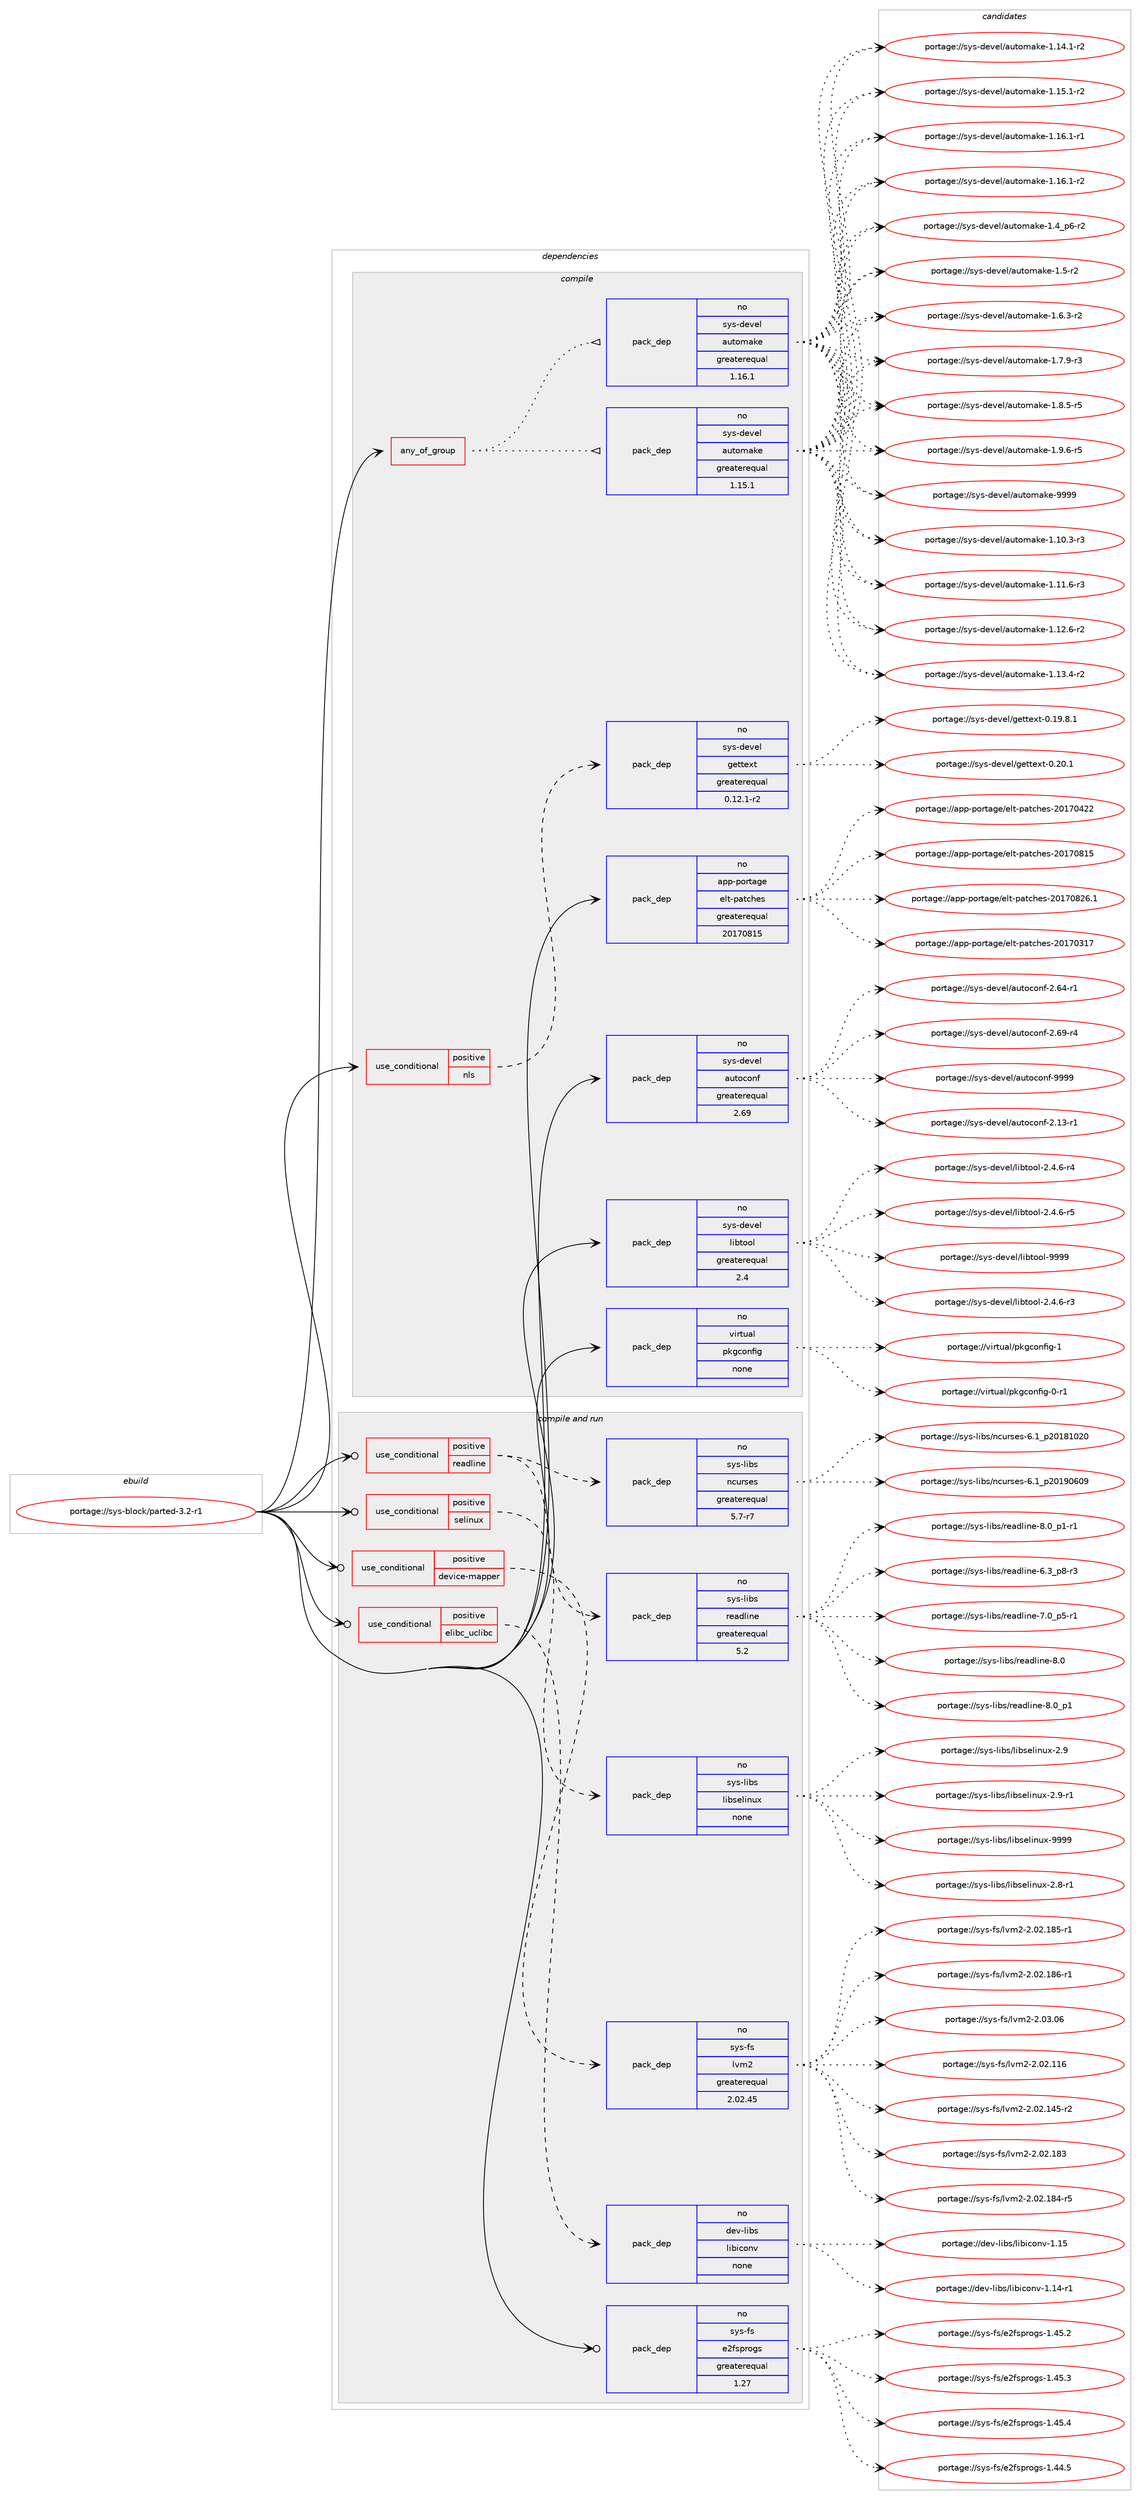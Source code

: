 digraph prolog {

# *************
# Graph options
# *************

newrank=true;
concentrate=true;
compound=true;
graph [rankdir=LR,fontname=Helvetica,fontsize=10,ranksep=1.5];#, ranksep=2.5, nodesep=0.2];
edge  [arrowhead=vee];
node  [fontname=Helvetica,fontsize=10];

# **********
# The ebuild
# **********

subgraph cluster_leftcol {
color=gray;
rank=same;
label=<<i>ebuild</i>>;
id [label="portage://sys-block/parted-3.2-r1", color=red, width=4, href="../sys-block/parted-3.2-r1.svg"];
}

# ****************
# The dependencies
# ****************

subgraph cluster_midcol {
color=gray;
label=<<i>dependencies</i>>;
subgraph cluster_compile {
fillcolor="#eeeeee";
style=filled;
label=<<i>compile</i>>;
subgraph any6717 {
dependency414789 [label=<<TABLE BORDER="0" CELLBORDER="1" CELLSPACING="0" CELLPADDING="4"><TR><TD CELLPADDING="10">any_of_group</TD></TR></TABLE>>, shape=none, color=red];subgraph pack306894 {
dependency414790 [label=<<TABLE BORDER="0" CELLBORDER="1" CELLSPACING="0" CELLPADDING="4" WIDTH="220"><TR><TD ROWSPAN="6" CELLPADDING="30">pack_dep</TD></TR><TR><TD WIDTH="110">no</TD></TR><TR><TD>sys-devel</TD></TR><TR><TD>automake</TD></TR><TR><TD>greaterequal</TD></TR><TR><TD>1.16.1</TD></TR></TABLE>>, shape=none, color=blue];
}
dependency414789:e -> dependency414790:w [weight=20,style="dotted",arrowhead="oinv"];
subgraph pack306895 {
dependency414791 [label=<<TABLE BORDER="0" CELLBORDER="1" CELLSPACING="0" CELLPADDING="4" WIDTH="220"><TR><TD ROWSPAN="6" CELLPADDING="30">pack_dep</TD></TR><TR><TD WIDTH="110">no</TD></TR><TR><TD>sys-devel</TD></TR><TR><TD>automake</TD></TR><TR><TD>greaterequal</TD></TR><TR><TD>1.15.1</TD></TR></TABLE>>, shape=none, color=blue];
}
dependency414789:e -> dependency414791:w [weight=20,style="dotted",arrowhead="oinv"];
}
id:e -> dependency414789:w [weight=20,style="solid",arrowhead="vee"];
subgraph cond100952 {
dependency414792 [label=<<TABLE BORDER="0" CELLBORDER="1" CELLSPACING="0" CELLPADDING="4"><TR><TD ROWSPAN="3" CELLPADDING="10">use_conditional</TD></TR><TR><TD>positive</TD></TR><TR><TD>nls</TD></TR></TABLE>>, shape=none, color=red];
subgraph pack306896 {
dependency414793 [label=<<TABLE BORDER="0" CELLBORDER="1" CELLSPACING="0" CELLPADDING="4" WIDTH="220"><TR><TD ROWSPAN="6" CELLPADDING="30">pack_dep</TD></TR><TR><TD WIDTH="110">no</TD></TR><TR><TD>sys-devel</TD></TR><TR><TD>gettext</TD></TR><TR><TD>greaterequal</TD></TR><TR><TD>0.12.1-r2</TD></TR></TABLE>>, shape=none, color=blue];
}
dependency414792:e -> dependency414793:w [weight=20,style="dashed",arrowhead="vee"];
}
id:e -> dependency414792:w [weight=20,style="solid",arrowhead="vee"];
subgraph pack306897 {
dependency414794 [label=<<TABLE BORDER="0" CELLBORDER="1" CELLSPACING="0" CELLPADDING="4" WIDTH="220"><TR><TD ROWSPAN="6" CELLPADDING="30">pack_dep</TD></TR><TR><TD WIDTH="110">no</TD></TR><TR><TD>app-portage</TD></TR><TR><TD>elt-patches</TD></TR><TR><TD>greaterequal</TD></TR><TR><TD>20170815</TD></TR></TABLE>>, shape=none, color=blue];
}
id:e -> dependency414794:w [weight=20,style="solid",arrowhead="vee"];
subgraph pack306898 {
dependency414795 [label=<<TABLE BORDER="0" CELLBORDER="1" CELLSPACING="0" CELLPADDING="4" WIDTH="220"><TR><TD ROWSPAN="6" CELLPADDING="30">pack_dep</TD></TR><TR><TD WIDTH="110">no</TD></TR><TR><TD>sys-devel</TD></TR><TR><TD>autoconf</TD></TR><TR><TD>greaterequal</TD></TR><TR><TD>2.69</TD></TR></TABLE>>, shape=none, color=blue];
}
id:e -> dependency414795:w [weight=20,style="solid",arrowhead="vee"];
subgraph pack306899 {
dependency414796 [label=<<TABLE BORDER="0" CELLBORDER="1" CELLSPACING="0" CELLPADDING="4" WIDTH="220"><TR><TD ROWSPAN="6" CELLPADDING="30">pack_dep</TD></TR><TR><TD WIDTH="110">no</TD></TR><TR><TD>sys-devel</TD></TR><TR><TD>libtool</TD></TR><TR><TD>greaterequal</TD></TR><TR><TD>2.4</TD></TR></TABLE>>, shape=none, color=blue];
}
id:e -> dependency414796:w [weight=20,style="solid",arrowhead="vee"];
subgraph pack306900 {
dependency414797 [label=<<TABLE BORDER="0" CELLBORDER="1" CELLSPACING="0" CELLPADDING="4" WIDTH="220"><TR><TD ROWSPAN="6" CELLPADDING="30">pack_dep</TD></TR><TR><TD WIDTH="110">no</TD></TR><TR><TD>virtual</TD></TR><TR><TD>pkgconfig</TD></TR><TR><TD>none</TD></TR><TR><TD></TD></TR></TABLE>>, shape=none, color=blue];
}
id:e -> dependency414797:w [weight=20,style="solid",arrowhead="vee"];
}
subgraph cluster_compileandrun {
fillcolor="#eeeeee";
style=filled;
label=<<i>compile and run</i>>;
subgraph cond100953 {
dependency414798 [label=<<TABLE BORDER="0" CELLBORDER="1" CELLSPACING="0" CELLPADDING="4"><TR><TD ROWSPAN="3" CELLPADDING="10">use_conditional</TD></TR><TR><TD>positive</TD></TR><TR><TD>device-mapper</TD></TR></TABLE>>, shape=none, color=red];
subgraph pack306901 {
dependency414799 [label=<<TABLE BORDER="0" CELLBORDER="1" CELLSPACING="0" CELLPADDING="4" WIDTH="220"><TR><TD ROWSPAN="6" CELLPADDING="30">pack_dep</TD></TR><TR><TD WIDTH="110">no</TD></TR><TR><TD>sys-fs</TD></TR><TR><TD>lvm2</TD></TR><TR><TD>greaterequal</TD></TR><TR><TD>2.02.45</TD></TR></TABLE>>, shape=none, color=blue];
}
dependency414798:e -> dependency414799:w [weight=20,style="dashed",arrowhead="vee"];
}
id:e -> dependency414798:w [weight=20,style="solid",arrowhead="odotvee"];
subgraph cond100954 {
dependency414800 [label=<<TABLE BORDER="0" CELLBORDER="1" CELLSPACING="0" CELLPADDING="4"><TR><TD ROWSPAN="3" CELLPADDING="10">use_conditional</TD></TR><TR><TD>positive</TD></TR><TR><TD>elibc_uclibc</TD></TR></TABLE>>, shape=none, color=red];
subgraph pack306902 {
dependency414801 [label=<<TABLE BORDER="0" CELLBORDER="1" CELLSPACING="0" CELLPADDING="4" WIDTH="220"><TR><TD ROWSPAN="6" CELLPADDING="30">pack_dep</TD></TR><TR><TD WIDTH="110">no</TD></TR><TR><TD>dev-libs</TD></TR><TR><TD>libiconv</TD></TR><TR><TD>none</TD></TR><TR><TD></TD></TR></TABLE>>, shape=none, color=blue];
}
dependency414800:e -> dependency414801:w [weight=20,style="dashed",arrowhead="vee"];
}
id:e -> dependency414800:w [weight=20,style="solid",arrowhead="odotvee"];
subgraph cond100955 {
dependency414802 [label=<<TABLE BORDER="0" CELLBORDER="1" CELLSPACING="0" CELLPADDING="4"><TR><TD ROWSPAN="3" CELLPADDING="10">use_conditional</TD></TR><TR><TD>positive</TD></TR><TR><TD>readline</TD></TR></TABLE>>, shape=none, color=red];
subgraph pack306903 {
dependency414803 [label=<<TABLE BORDER="0" CELLBORDER="1" CELLSPACING="0" CELLPADDING="4" WIDTH="220"><TR><TD ROWSPAN="6" CELLPADDING="30">pack_dep</TD></TR><TR><TD WIDTH="110">no</TD></TR><TR><TD>sys-libs</TD></TR><TR><TD>readline</TD></TR><TR><TD>greaterequal</TD></TR><TR><TD>5.2</TD></TR></TABLE>>, shape=none, color=blue];
}
dependency414802:e -> dependency414803:w [weight=20,style="dashed",arrowhead="vee"];
subgraph pack306904 {
dependency414804 [label=<<TABLE BORDER="0" CELLBORDER="1" CELLSPACING="0" CELLPADDING="4" WIDTH="220"><TR><TD ROWSPAN="6" CELLPADDING="30">pack_dep</TD></TR><TR><TD WIDTH="110">no</TD></TR><TR><TD>sys-libs</TD></TR><TR><TD>ncurses</TD></TR><TR><TD>greaterequal</TD></TR><TR><TD>5.7-r7</TD></TR></TABLE>>, shape=none, color=blue];
}
dependency414802:e -> dependency414804:w [weight=20,style="dashed",arrowhead="vee"];
}
id:e -> dependency414802:w [weight=20,style="solid",arrowhead="odotvee"];
subgraph cond100956 {
dependency414805 [label=<<TABLE BORDER="0" CELLBORDER="1" CELLSPACING="0" CELLPADDING="4"><TR><TD ROWSPAN="3" CELLPADDING="10">use_conditional</TD></TR><TR><TD>positive</TD></TR><TR><TD>selinux</TD></TR></TABLE>>, shape=none, color=red];
subgraph pack306905 {
dependency414806 [label=<<TABLE BORDER="0" CELLBORDER="1" CELLSPACING="0" CELLPADDING="4" WIDTH="220"><TR><TD ROWSPAN="6" CELLPADDING="30">pack_dep</TD></TR><TR><TD WIDTH="110">no</TD></TR><TR><TD>sys-libs</TD></TR><TR><TD>libselinux</TD></TR><TR><TD>none</TD></TR><TR><TD></TD></TR></TABLE>>, shape=none, color=blue];
}
dependency414805:e -> dependency414806:w [weight=20,style="dashed",arrowhead="vee"];
}
id:e -> dependency414805:w [weight=20,style="solid",arrowhead="odotvee"];
subgraph pack306906 {
dependency414807 [label=<<TABLE BORDER="0" CELLBORDER="1" CELLSPACING="0" CELLPADDING="4" WIDTH="220"><TR><TD ROWSPAN="6" CELLPADDING="30">pack_dep</TD></TR><TR><TD WIDTH="110">no</TD></TR><TR><TD>sys-fs</TD></TR><TR><TD>e2fsprogs</TD></TR><TR><TD>greaterequal</TD></TR><TR><TD>1.27</TD></TR></TABLE>>, shape=none, color=blue];
}
id:e -> dependency414807:w [weight=20,style="solid",arrowhead="odotvee"];
}
subgraph cluster_run {
fillcolor="#eeeeee";
style=filled;
label=<<i>run</i>>;
}
}

# **************
# The candidates
# **************

subgraph cluster_choices {
rank=same;
color=gray;
label=<<i>candidates</i>>;

subgraph choice306894 {
color=black;
nodesep=1;
choiceportage11512111545100101118101108479711711611110997107101454946494846514511451 [label="portage://sys-devel/automake-1.10.3-r3", color=red, width=4,href="../sys-devel/automake-1.10.3-r3.svg"];
choiceportage11512111545100101118101108479711711611110997107101454946494946544511451 [label="portage://sys-devel/automake-1.11.6-r3", color=red, width=4,href="../sys-devel/automake-1.11.6-r3.svg"];
choiceportage11512111545100101118101108479711711611110997107101454946495046544511450 [label="portage://sys-devel/automake-1.12.6-r2", color=red, width=4,href="../sys-devel/automake-1.12.6-r2.svg"];
choiceportage11512111545100101118101108479711711611110997107101454946495146524511450 [label="portage://sys-devel/automake-1.13.4-r2", color=red, width=4,href="../sys-devel/automake-1.13.4-r2.svg"];
choiceportage11512111545100101118101108479711711611110997107101454946495246494511450 [label="portage://sys-devel/automake-1.14.1-r2", color=red, width=4,href="../sys-devel/automake-1.14.1-r2.svg"];
choiceportage11512111545100101118101108479711711611110997107101454946495346494511450 [label="portage://sys-devel/automake-1.15.1-r2", color=red, width=4,href="../sys-devel/automake-1.15.1-r2.svg"];
choiceportage11512111545100101118101108479711711611110997107101454946495446494511449 [label="portage://sys-devel/automake-1.16.1-r1", color=red, width=4,href="../sys-devel/automake-1.16.1-r1.svg"];
choiceportage11512111545100101118101108479711711611110997107101454946495446494511450 [label="portage://sys-devel/automake-1.16.1-r2", color=red, width=4,href="../sys-devel/automake-1.16.1-r2.svg"];
choiceportage115121115451001011181011084797117116111109971071014549465295112544511450 [label="portage://sys-devel/automake-1.4_p6-r2", color=red, width=4,href="../sys-devel/automake-1.4_p6-r2.svg"];
choiceportage11512111545100101118101108479711711611110997107101454946534511450 [label="portage://sys-devel/automake-1.5-r2", color=red, width=4,href="../sys-devel/automake-1.5-r2.svg"];
choiceportage115121115451001011181011084797117116111109971071014549465446514511450 [label="portage://sys-devel/automake-1.6.3-r2", color=red, width=4,href="../sys-devel/automake-1.6.3-r2.svg"];
choiceportage115121115451001011181011084797117116111109971071014549465546574511451 [label="portage://sys-devel/automake-1.7.9-r3", color=red, width=4,href="../sys-devel/automake-1.7.9-r3.svg"];
choiceportage115121115451001011181011084797117116111109971071014549465646534511453 [label="portage://sys-devel/automake-1.8.5-r5", color=red, width=4,href="../sys-devel/automake-1.8.5-r5.svg"];
choiceportage115121115451001011181011084797117116111109971071014549465746544511453 [label="portage://sys-devel/automake-1.9.6-r5", color=red, width=4,href="../sys-devel/automake-1.9.6-r5.svg"];
choiceportage115121115451001011181011084797117116111109971071014557575757 [label="portage://sys-devel/automake-9999", color=red, width=4,href="../sys-devel/automake-9999.svg"];
dependency414790:e -> choiceportage11512111545100101118101108479711711611110997107101454946494846514511451:w [style=dotted,weight="100"];
dependency414790:e -> choiceportage11512111545100101118101108479711711611110997107101454946494946544511451:w [style=dotted,weight="100"];
dependency414790:e -> choiceportage11512111545100101118101108479711711611110997107101454946495046544511450:w [style=dotted,weight="100"];
dependency414790:e -> choiceportage11512111545100101118101108479711711611110997107101454946495146524511450:w [style=dotted,weight="100"];
dependency414790:e -> choiceportage11512111545100101118101108479711711611110997107101454946495246494511450:w [style=dotted,weight="100"];
dependency414790:e -> choiceportage11512111545100101118101108479711711611110997107101454946495346494511450:w [style=dotted,weight="100"];
dependency414790:e -> choiceportage11512111545100101118101108479711711611110997107101454946495446494511449:w [style=dotted,weight="100"];
dependency414790:e -> choiceportage11512111545100101118101108479711711611110997107101454946495446494511450:w [style=dotted,weight="100"];
dependency414790:e -> choiceportage115121115451001011181011084797117116111109971071014549465295112544511450:w [style=dotted,weight="100"];
dependency414790:e -> choiceportage11512111545100101118101108479711711611110997107101454946534511450:w [style=dotted,weight="100"];
dependency414790:e -> choiceportage115121115451001011181011084797117116111109971071014549465446514511450:w [style=dotted,weight="100"];
dependency414790:e -> choiceportage115121115451001011181011084797117116111109971071014549465546574511451:w [style=dotted,weight="100"];
dependency414790:e -> choiceportage115121115451001011181011084797117116111109971071014549465646534511453:w [style=dotted,weight="100"];
dependency414790:e -> choiceportage115121115451001011181011084797117116111109971071014549465746544511453:w [style=dotted,weight="100"];
dependency414790:e -> choiceportage115121115451001011181011084797117116111109971071014557575757:w [style=dotted,weight="100"];
}
subgraph choice306895 {
color=black;
nodesep=1;
choiceportage11512111545100101118101108479711711611110997107101454946494846514511451 [label="portage://sys-devel/automake-1.10.3-r3", color=red, width=4,href="../sys-devel/automake-1.10.3-r3.svg"];
choiceportage11512111545100101118101108479711711611110997107101454946494946544511451 [label="portage://sys-devel/automake-1.11.6-r3", color=red, width=4,href="../sys-devel/automake-1.11.6-r3.svg"];
choiceportage11512111545100101118101108479711711611110997107101454946495046544511450 [label="portage://sys-devel/automake-1.12.6-r2", color=red, width=4,href="../sys-devel/automake-1.12.6-r2.svg"];
choiceportage11512111545100101118101108479711711611110997107101454946495146524511450 [label="portage://sys-devel/automake-1.13.4-r2", color=red, width=4,href="../sys-devel/automake-1.13.4-r2.svg"];
choiceportage11512111545100101118101108479711711611110997107101454946495246494511450 [label="portage://sys-devel/automake-1.14.1-r2", color=red, width=4,href="../sys-devel/automake-1.14.1-r2.svg"];
choiceportage11512111545100101118101108479711711611110997107101454946495346494511450 [label="portage://sys-devel/automake-1.15.1-r2", color=red, width=4,href="../sys-devel/automake-1.15.1-r2.svg"];
choiceportage11512111545100101118101108479711711611110997107101454946495446494511449 [label="portage://sys-devel/automake-1.16.1-r1", color=red, width=4,href="../sys-devel/automake-1.16.1-r1.svg"];
choiceportage11512111545100101118101108479711711611110997107101454946495446494511450 [label="portage://sys-devel/automake-1.16.1-r2", color=red, width=4,href="../sys-devel/automake-1.16.1-r2.svg"];
choiceportage115121115451001011181011084797117116111109971071014549465295112544511450 [label="portage://sys-devel/automake-1.4_p6-r2", color=red, width=4,href="../sys-devel/automake-1.4_p6-r2.svg"];
choiceportage11512111545100101118101108479711711611110997107101454946534511450 [label="portage://sys-devel/automake-1.5-r2", color=red, width=4,href="../sys-devel/automake-1.5-r2.svg"];
choiceportage115121115451001011181011084797117116111109971071014549465446514511450 [label="portage://sys-devel/automake-1.6.3-r2", color=red, width=4,href="../sys-devel/automake-1.6.3-r2.svg"];
choiceportage115121115451001011181011084797117116111109971071014549465546574511451 [label="portage://sys-devel/automake-1.7.9-r3", color=red, width=4,href="../sys-devel/automake-1.7.9-r3.svg"];
choiceportage115121115451001011181011084797117116111109971071014549465646534511453 [label="portage://sys-devel/automake-1.8.5-r5", color=red, width=4,href="../sys-devel/automake-1.8.5-r5.svg"];
choiceportage115121115451001011181011084797117116111109971071014549465746544511453 [label="portage://sys-devel/automake-1.9.6-r5", color=red, width=4,href="../sys-devel/automake-1.9.6-r5.svg"];
choiceportage115121115451001011181011084797117116111109971071014557575757 [label="portage://sys-devel/automake-9999", color=red, width=4,href="../sys-devel/automake-9999.svg"];
dependency414791:e -> choiceportage11512111545100101118101108479711711611110997107101454946494846514511451:w [style=dotted,weight="100"];
dependency414791:e -> choiceportage11512111545100101118101108479711711611110997107101454946494946544511451:w [style=dotted,weight="100"];
dependency414791:e -> choiceportage11512111545100101118101108479711711611110997107101454946495046544511450:w [style=dotted,weight="100"];
dependency414791:e -> choiceportage11512111545100101118101108479711711611110997107101454946495146524511450:w [style=dotted,weight="100"];
dependency414791:e -> choiceportage11512111545100101118101108479711711611110997107101454946495246494511450:w [style=dotted,weight="100"];
dependency414791:e -> choiceportage11512111545100101118101108479711711611110997107101454946495346494511450:w [style=dotted,weight="100"];
dependency414791:e -> choiceportage11512111545100101118101108479711711611110997107101454946495446494511449:w [style=dotted,weight="100"];
dependency414791:e -> choiceportage11512111545100101118101108479711711611110997107101454946495446494511450:w [style=dotted,weight="100"];
dependency414791:e -> choiceportage115121115451001011181011084797117116111109971071014549465295112544511450:w [style=dotted,weight="100"];
dependency414791:e -> choiceportage11512111545100101118101108479711711611110997107101454946534511450:w [style=dotted,weight="100"];
dependency414791:e -> choiceportage115121115451001011181011084797117116111109971071014549465446514511450:w [style=dotted,weight="100"];
dependency414791:e -> choiceportage115121115451001011181011084797117116111109971071014549465546574511451:w [style=dotted,weight="100"];
dependency414791:e -> choiceportage115121115451001011181011084797117116111109971071014549465646534511453:w [style=dotted,weight="100"];
dependency414791:e -> choiceportage115121115451001011181011084797117116111109971071014549465746544511453:w [style=dotted,weight="100"];
dependency414791:e -> choiceportage115121115451001011181011084797117116111109971071014557575757:w [style=dotted,weight="100"];
}
subgraph choice306896 {
color=black;
nodesep=1;
choiceportage1151211154510010111810110847103101116116101120116454846495746564649 [label="portage://sys-devel/gettext-0.19.8.1", color=red, width=4,href="../sys-devel/gettext-0.19.8.1.svg"];
choiceportage115121115451001011181011084710310111611610112011645484650484649 [label="portage://sys-devel/gettext-0.20.1", color=red, width=4,href="../sys-devel/gettext-0.20.1.svg"];
dependency414793:e -> choiceportage1151211154510010111810110847103101116116101120116454846495746564649:w [style=dotted,weight="100"];
dependency414793:e -> choiceportage115121115451001011181011084710310111611610112011645484650484649:w [style=dotted,weight="100"];
}
subgraph choice306897 {
color=black;
nodesep=1;
choiceportage97112112451121111141169710310147101108116451129711699104101115455048495548514955 [label="portage://app-portage/elt-patches-20170317", color=red, width=4,href="../app-portage/elt-patches-20170317.svg"];
choiceportage97112112451121111141169710310147101108116451129711699104101115455048495548525050 [label="portage://app-portage/elt-patches-20170422", color=red, width=4,href="../app-portage/elt-patches-20170422.svg"];
choiceportage97112112451121111141169710310147101108116451129711699104101115455048495548564953 [label="portage://app-portage/elt-patches-20170815", color=red, width=4,href="../app-portage/elt-patches-20170815.svg"];
choiceportage971121124511211111411697103101471011081164511297116991041011154550484955485650544649 [label="portage://app-portage/elt-patches-20170826.1", color=red, width=4,href="../app-portage/elt-patches-20170826.1.svg"];
dependency414794:e -> choiceportage97112112451121111141169710310147101108116451129711699104101115455048495548514955:w [style=dotted,weight="100"];
dependency414794:e -> choiceportage97112112451121111141169710310147101108116451129711699104101115455048495548525050:w [style=dotted,weight="100"];
dependency414794:e -> choiceportage97112112451121111141169710310147101108116451129711699104101115455048495548564953:w [style=dotted,weight="100"];
dependency414794:e -> choiceportage971121124511211111411697103101471011081164511297116991041011154550484955485650544649:w [style=dotted,weight="100"];
}
subgraph choice306898 {
color=black;
nodesep=1;
choiceportage1151211154510010111810110847971171161119911111010245504649514511449 [label="portage://sys-devel/autoconf-2.13-r1", color=red, width=4,href="../sys-devel/autoconf-2.13-r1.svg"];
choiceportage1151211154510010111810110847971171161119911111010245504654524511449 [label="portage://sys-devel/autoconf-2.64-r1", color=red, width=4,href="../sys-devel/autoconf-2.64-r1.svg"];
choiceportage1151211154510010111810110847971171161119911111010245504654574511452 [label="portage://sys-devel/autoconf-2.69-r4", color=red, width=4,href="../sys-devel/autoconf-2.69-r4.svg"];
choiceportage115121115451001011181011084797117116111991111101024557575757 [label="portage://sys-devel/autoconf-9999", color=red, width=4,href="../sys-devel/autoconf-9999.svg"];
dependency414795:e -> choiceportage1151211154510010111810110847971171161119911111010245504649514511449:w [style=dotted,weight="100"];
dependency414795:e -> choiceportage1151211154510010111810110847971171161119911111010245504654524511449:w [style=dotted,weight="100"];
dependency414795:e -> choiceportage1151211154510010111810110847971171161119911111010245504654574511452:w [style=dotted,weight="100"];
dependency414795:e -> choiceportage115121115451001011181011084797117116111991111101024557575757:w [style=dotted,weight="100"];
}
subgraph choice306899 {
color=black;
nodesep=1;
choiceportage1151211154510010111810110847108105981161111111084550465246544511451 [label="portage://sys-devel/libtool-2.4.6-r3", color=red, width=4,href="../sys-devel/libtool-2.4.6-r3.svg"];
choiceportage1151211154510010111810110847108105981161111111084550465246544511452 [label="portage://sys-devel/libtool-2.4.6-r4", color=red, width=4,href="../sys-devel/libtool-2.4.6-r4.svg"];
choiceportage1151211154510010111810110847108105981161111111084550465246544511453 [label="portage://sys-devel/libtool-2.4.6-r5", color=red, width=4,href="../sys-devel/libtool-2.4.6-r5.svg"];
choiceportage1151211154510010111810110847108105981161111111084557575757 [label="portage://sys-devel/libtool-9999", color=red, width=4,href="../sys-devel/libtool-9999.svg"];
dependency414796:e -> choiceportage1151211154510010111810110847108105981161111111084550465246544511451:w [style=dotted,weight="100"];
dependency414796:e -> choiceportage1151211154510010111810110847108105981161111111084550465246544511452:w [style=dotted,weight="100"];
dependency414796:e -> choiceportage1151211154510010111810110847108105981161111111084550465246544511453:w [style=dotted,weight="100"];
dependency414796:e -> choiceportage1151211154510010111810110847108105981161111111084557575757:w [style=dotted,weight="100"];
}
subgraph choice306900 {
color=black;
nodesep=1;
choiceportage11810511411611797108471121071039911111010210510345484511449 [label="portage://virtual/pkgconfig-0-r1", color=red, width=4,href="../virtual/pkgconfig-0-r1.svg"];
choiceportage1181051141161179710847112107103991111101021051034549 [label="portage://virtual/pkgconfig-1", color=red, width=4,href="../virtual/pkgconfig-1.svg"];
dependency414797:e -> choiceportage11810511411611797108471121071039911111010210510345484511449:w [style=dotted,weight="100"];
dependency414797:e -> choiceportage1181051141161179710847112107103991111101021051034549:w [style=dotted,weight="100"];
}
subgraph choice306901 {
color=black;
nodesep=1;
choiceportage115121115451021154710811810950455046485046494954 [label="portage://sys-fs/lvm2-2.02.116", color=red, width=4,href="../sys-fs/lvm2-2.02.116.svg"];
choiceportage1151211154510211547108118109504550464850464952534511450 [label="portage://sys-fs/lvm2-2.02.145-r2", color=red, width=4,href="../sys-fs/lvm2-2.02.145-r2.svg"];
choiceportage115121115451021154710811810950455046485046495651 [label="portage://sys-fs/lvm2-2.02.183", color=red, width=4,href="../sys-fs/lvm2-2.02.183.svg"];
choiceportage1151211154510211547108118109504550464850464956524511453 [label="portage://sys-fs/lvm2-2.02.184-r5", color=red, width=4,href="../sys-fs/lvm2-2.02.184-r5.svg"];
choiceportage1151211154510211547108118109504550464850464956534511449 [label="portage://sys-fs/lvm2-2.02.185-r1", color=red, width=4,href="../sys-fs/lvm2-2.02.185-r1.svg"];
choiceportage1151211154510211547108118109504550464850464956544511449 [label="portage://sys-fs/lvm2-2.02.186-r1", color=red, width=4,href="../sys-fs/lvm2-2.02.186-r1.svg"];
choiceportage1151211154510211547108118109504550464851464854 [label="portage://sys-fs/lvm2-2.03.06", color=red, width=4,href="../sys-fs/lvm2-2.03.06.svg"];
dependency414799:e -> choiceportage115121115451021154710811810950455046485046494954:w [style=dotted,weight="100"];
dependency414799:e -> choiceportage1151211154510211547108118109504550464850464952534511450:w [style=dotted,weight="100"];
dependency414799:e -> choiceportage115121115451021154710811810950455046485046495651:w [style=dotted,weight="100"];
dependency414799:e -> choiceportage1151211154510211547108118109504550464850464956524511453:w [style=dotted,weight="100"];
dependency414799:e -> choiceportage1151211154510211547108118109504550464850464956534511449:w [style=dotted,weight="100"];
dependency414799:e -> choiceportage1151211154510211547108118109504550464850464956544511449:w [style=dotted,weight="100"];
dependency414799:e -> choiceportage1151211154510211547108118109504550464851464854:w [style=dotted,weight="100"];
}
subgraph choice306902 {
color=black;
nodesep=1;
choiceportage100101118451081059811547108105981059911111011845494649524511449 [label="portage://dev-libs/libiconv-1.14-r1", color=red, width=4,href="../dev-libs/libiconv-1.14-r1.svg"];
choiceportage10010111845108105981154710810598105991111101184549464953 [label="portage://dev-libs/libiconv-1.15", color=red, width=4,href="../dev-libs/libiconv-1.15.svg"];
dependency414801:e -> choiceportage100101118451081059811547108105981059911111011845494649524511449:w [style=dotted,weight="100"];
dependency414801:e -> choiceportage10010111845108105981154710810598105991111101184549464953:w [style=dotted,weight="100"];
}
subgraph choice306903 {
color=black;
nodesep=1;
choiceportage115121115451081059811547114101971001081051101014554465195112564511451 [label="portage://sys-libs/readline-6.3_p8-r3", color=red, width=4,href="../sys-libs/readline-6.3_p8-r3.svg"];
choiceportage115121115451081059811547114101971001081051101014555464895112534511449 [label="portage://sys-libs/readline-7.0_p5-r1", color=red, width=4,href="../sys-libs/readline-7.0_p5-r1.svg"];
choiceportage1151211154510810598115471141019710010810511010145564648 [label="portage://sys-libs/readline-8.0", color=red, width=4,href="../sys-libs/readline-8.0.svg"];
choiceportage11512111545108105981154711410197100108105110101455646489511249 [label="portage://sys-libs/readline-8.0_p1", color=red, width=4,href="../sys-libs/readline-8.0_p1.svg"];
choiceportage115121115451081059811547114101971001081051101014556464895112494511449 [label="portage://sys-libs/readline-8.0_p1-r1", color=red, width=4,href="../sys-libs/readline-8.0_p1-r1.svg"];
dependency414803:e -> choiceportage115121115451081059811547114101971001081051101014554465195112564511451:w [style=dotted,weight="100"];
dependency414803:e -> choiceportage115121115451081059811547114101971001081051101014555464895112534511449:w [style=dotted,weight="100"];
dependency414803:e -> choiceportage1151211154510810598115471141019710010810511010145564648:w [style=dotted,weight="100"];
dependency414803:e -> choiceportage11512111545108105981154711410197100108105110101455646489511249:w [style=dotted,weight="100"];
dependency414803:e -> choiceportage115121115451081059811547114101971001081051101014556464895112494511449:w [style=dotted,weight="100"];
}
subgraph choice306904 {
color=black;
nodesep=1;
choiceportage1151211154510810598115471109911711411510111545544649951125048495649485048 [label="portage://sys-libs/ncurses-6.1_p20181020", color=red, width=4,href="../sys-libs/ncurses-6.1_p20181020.svg"];
choiceportage1151211154510810598115471109911711411510111545544649951125048495748544857 [label="portage://sys-libs/ncurses-6.1_p20190609", color=red, width=4,href="../sys-libs/ncurses-6.1_p20190609.svg"];
dependency414804:e -> choiceportage1151211154510810598115471109911711411510111545544649951125048495649485048:w [style=dotted,weight="100"];
dependency414804:e -> choiceportage1151211154510810598115471109911711411510111545544649951125048495748544857:w [style=dotted,weight="100"];
}
subgraph choice306905 {
color=black;
nodesep=1;
choiceportage11512111545108105981154710810598115101108105110117120455046564511449 [label="portage://sys-libs/libselinux-2.8-r1", color=red, width=4,href="../sys-libs/libselinux-2.8-r1.svg"];
choiceportage1151211154510810598115471081059811510110810511011712045504657 [label="portage://sys-libs/libselinux-2.9", color=red, width=4,href="../sys-libs/libselinux-2.9.svg"];
choiceportage11512111545108105981154710810598115101108105110117120455046574511449 [label="portage://sys-libs/libselinux-2.9-r1", color=red, width=4,href="../sys-libs/libselinux-2.9-r1.svg"];
choiceportage115121115451081059811547108105981151011081051101171204557575757 [label="portage://sys-libs/libselinux-9999", color=red, width=4,href="../sys-libs/libselinux-9999.svg"];
dependency414806:e -> choiceportage11512111545108105981154710810598115101108105110117120455046564511449:w [style=dotted,weight="100"];
dependency414806:e -> choiceportage1151211154510810598115471081059811510110810511011712045504657:w [style=dotted,weight="100"];
dependency414806:e -> choiceportage11512111545108105981154710810598115101108105110117120455046574511449:w [style=dotted,weight="100"];
dependency414806:e -> choiceportage115121115451081059811547108105981151011081051101171204557575757:w [style=dotted,weight="100"];
}
subgraph choice306906 {
color=black;
nodesep=1;
choiceportage11512111545102115471015010211511211411110311545494652524653 [label="portage://sys-fs/e2fsprogs-1.44.5", color=red, width=4,href="../sys-fs/e2fsprogs-1.44.5.svg"];
choiceportage11512111545102115471015010211511211411110311545494652534650 [label="portage://sys-fs/e2fsprogs-1.45.2", color=red, width=4,href="../sys-fs/e2fsprogs-1.45.2.svg"];
choiceportage11512111545102115471015010211511211411110311545494652534651 [label="portage://sys-fs/e2fsprogs-1.45.3", color=red, width=4,href="../sys-fs/e2fsprogs-1.45.3.svg"];
choiceportage11512111545102115471015010211511211411110311545494652534652 [label="portage://sys-fs/e2fsprogs-1.45.4", color=red, width=4,href="../sys-fs/e2fsprogs-1.45.4.svg"];
dependency414807:e -> choiceportage11512111545102115471015010211511211411110311545494652524653:w [style=dotted,weight="100"];
dependency414807:e -> choiceportage11512111545102115471015010211511211411110311545494652534650:w [style=dotted,weight="100"];
dependency414807:e -> choiceportage11512111545102115471015010211511211411110311545494652534651:w [style=dotted,weight="100"];
dependency414807:e -> choiceportage11512111545102115471015010211511211411110311545494652534652:w [style=dotted,weight="100"];
}
}

}
